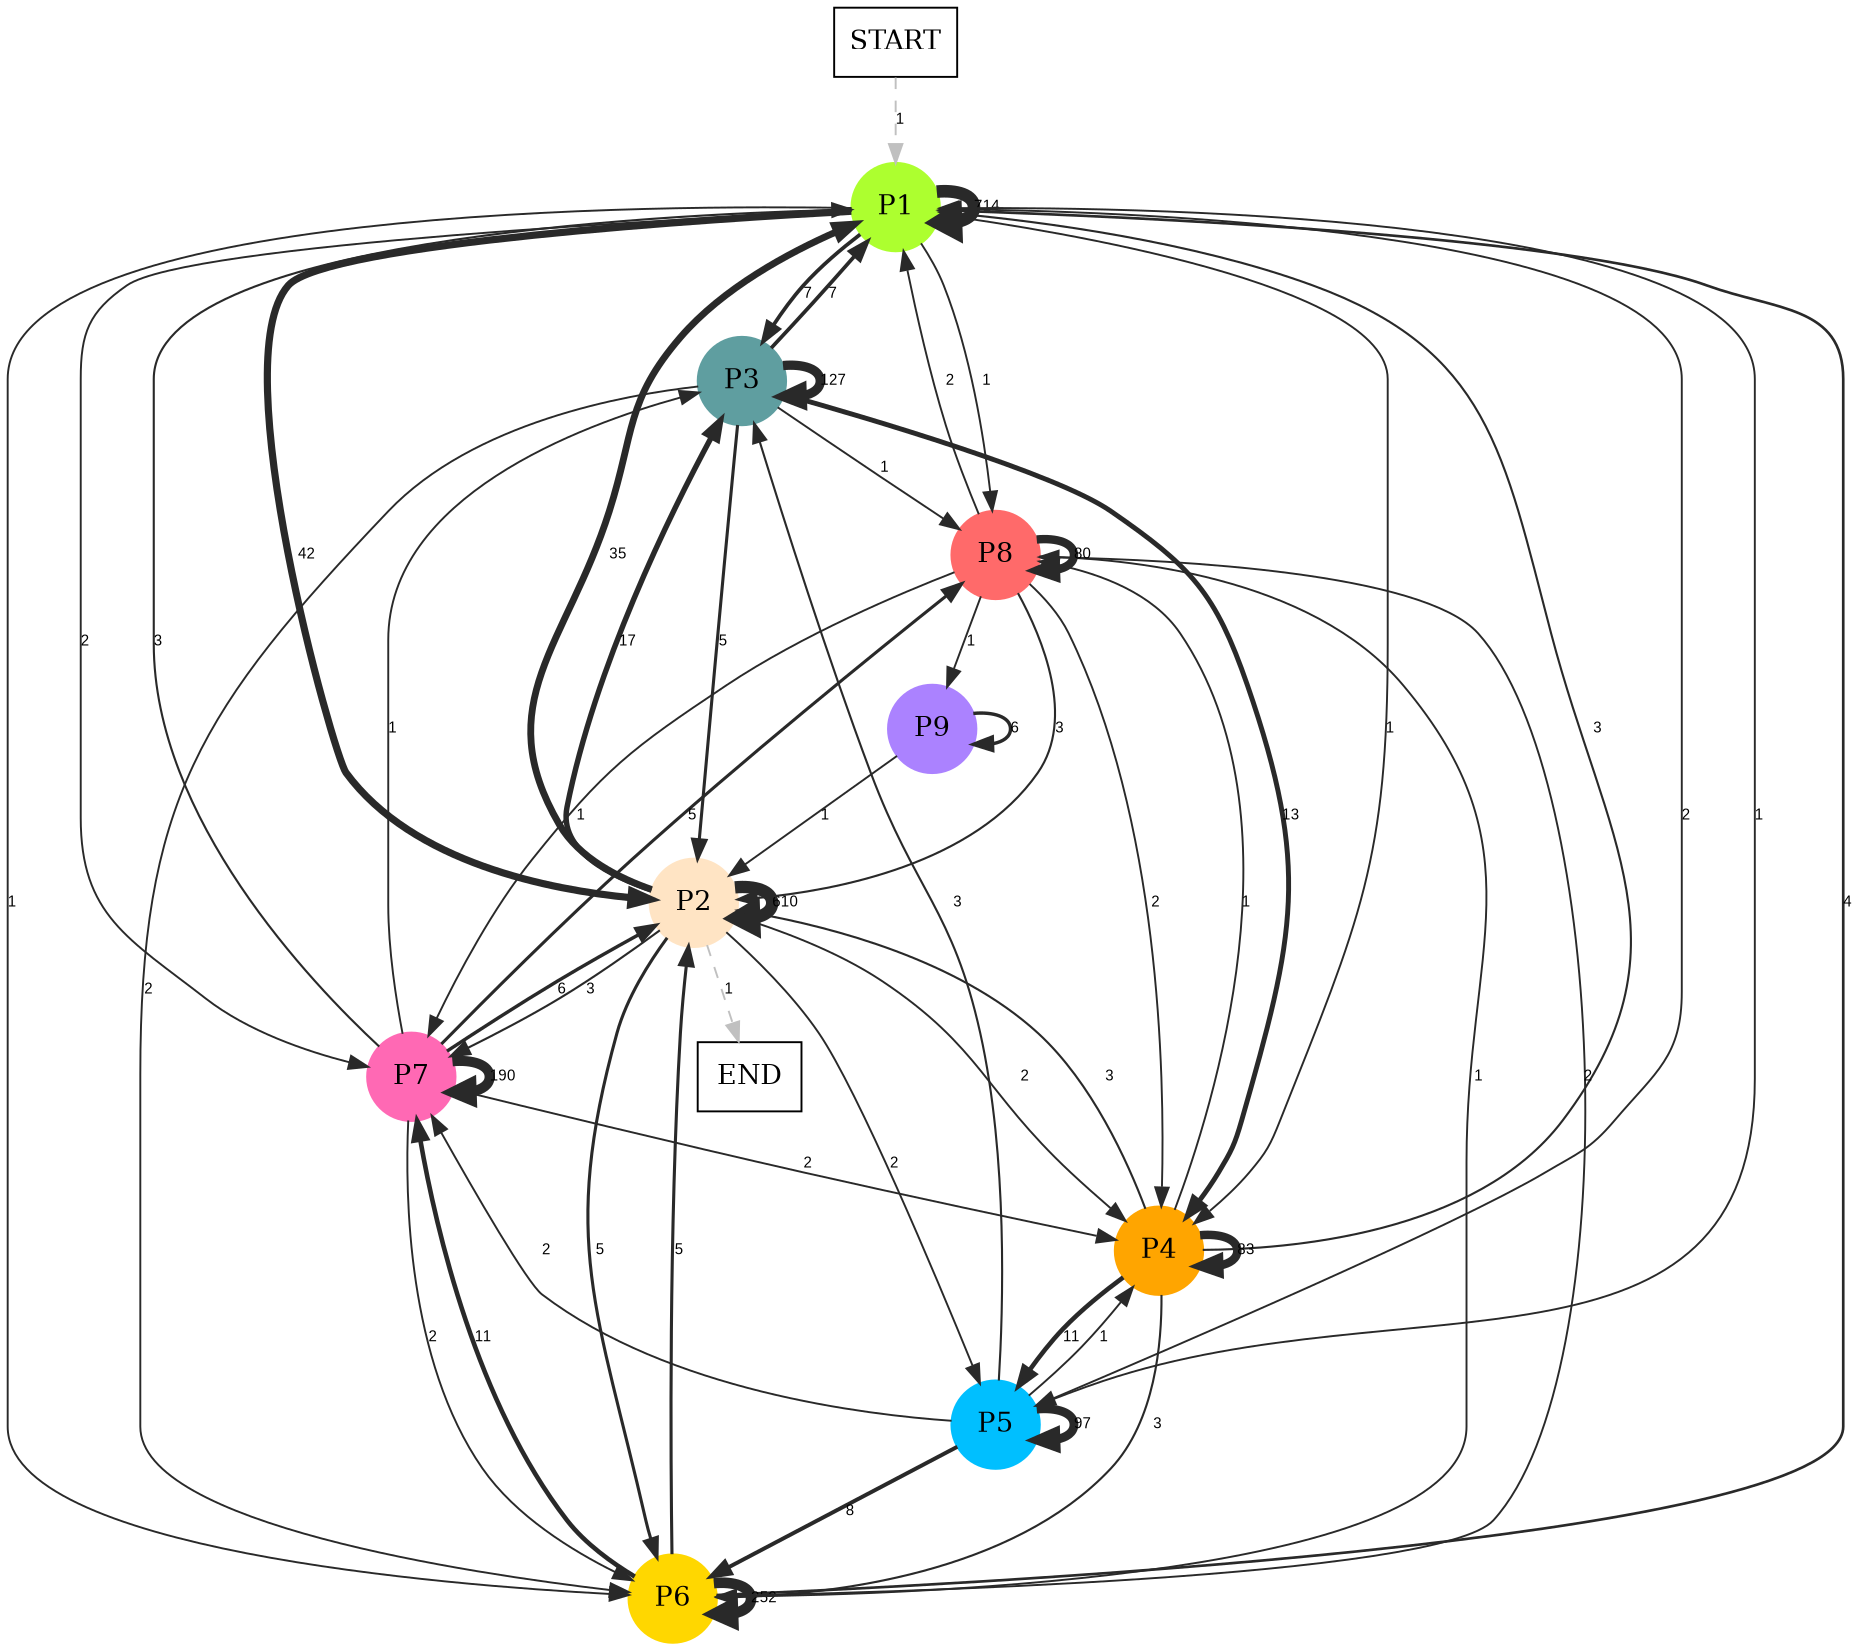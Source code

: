digraph graphname {
	dpi = 150
	size="16,11!";
	margin = 0;
"P1" [shape=circle, color=greenyellow, style=filled]"P3" [shape=circle, color=cadetblue, style=filled]"P2" [shape=circle, color=bisque, style=filled]"P4" [shape=circle, color=orange, style=filled]"P5" [shape=circle, color=deepskyblue, style=filled]"P6" [shape=circle, color=gold, style=filled]"P7" [shape=circle, color=hotpink, style=filled]"P8" [shape=circle, color=indianred1, style=filled]"P9" [shape=circle, color=mediumpurple1, style=filled]"START" [shape=box, fillcolor=white, style=filled, color=black]"END" [shape=box, fillcolor=white, style=filled, color=black]"P1" -> "P1" [ color=grey16 penwidth = "6.570882962339584"label ="714" labelfloat=false fontname="Arial" fontsize=8]
"P1" -> "P3" [ color=grey16 penwidth = "1.9459101490553132"label ="7" labelfloat=false fontname="Arial" fontsize=8]
"P1" -> "P2" [ color=grey16 penwidth = "3.7376696182833684"label ="42" labelfloat=false fontname="Arial" fontsize=8]
"P1" -> "P4" [ color=grey16 penwidth = "1"label ="1" labelfloat=false fontname="Arial" fontsize=8]
"P1" -> "P5" [ color=grey16 penwidth = "1"label ="2" labelfloat=false fontname="Arial" fontsize=8]
"P1" -> "P6" [ color=grey16 penwidth = "1"label ="1" labelfloat=false fontname="Arial" fontsize=8]
"P1" -> "P7" [ color=grey16 penwidth = "1"label ="2" labelfloat=false fontname="Arial" fontsize=8]
"P1" -> "P8" [ color=grey16 penwidth = "1"label ="1" labelfloat=false fontname="Arial" fontsize=8]
"P3" -> "P1" [ color=grey16 penwidth = "1.9459101490553132"label ="7" labelfloat=false fontname="Arial" fontsize=8]
"P3" -> "P3" [ color=grey16 penwidth = "4.844187086458591"label ="127" labelfloat=false fontname="Arial" fontsize=8]
"P3" -> "P2" [ color=grey16 penwidth = "1.6094379124341003"label ="5" labelfloat=false fontname="Arial" fontsize=8]
"P3" -> "P4" [ color=grey16 penwidth = "2.5649493574615367"label ="13" labelfloat=false fontname="Arial" fontsize=8]
"P3" -> "P6" [ color=grey16 penwidth = "1"label ="2" labelfloat=false fontname="Arial" fontsize=8]
"P3" -> "P8" [ color=grey16 penwidth = "1"label ="1" labelfloat=false fontname="Arial" fontsize=8]
"P2" -> "P1" [ color=grey16 penwidth = "3.5553480614894135"label ="35" labelfloat=false fontname="Arial" fontsize=8]
"P2" -> "P3" [ color=grey16 penwidth = "2.833213344056216"label ="17" labelfloat=false fontname="Arial" fontsize=8]
"P2" -> "P2" [ color=grey16 penwidth = "6.413458957167357"label ="610" labelfloat=false fontname="Arial" fontsize=8]
"P2" -> "P4" [ color=grey16 penwidth = "1"label ="2" labelfloat=false fontname="Arial" fontsize=8]
"P2" -> "P5" [ color=grey16 penwidth = "1"label ="2" labelfloat=false fontname="Arial" fontsize=8]
"P2" -> "P6" [ color=grey16 penwidth = "1.6094379124341003"label ="5" labelfloat=false fontname="Arial" fontsize=8]
"P2" -> "P7" [ color=grey16 penwidth = "1.0986122886681098"label ="3" labelfloat=false fontname="Arial" fontsize=8]
"P2" -> "END" [ style = dashed color=grey label ="1" labelfloat=false fontname="Arial" fontsize=8]
"P4" -> "P1" [ color=grey16 penwidth = "1.0986122886681098"label ="3" labelfloat=false fontname="Arial" fontsize=8]
"P4" -> "P2" [ color=grey16 penwidth = "1.0986122886681098"label ="3" labelfloat=false fontname="Arial" fontsize=8]
"P4" -> "P4" [ color=grey16 penwidth = "4.418840607796598"label ="83" labelfloat=false fontname="Arial" fontsize=8]
"P4" -> "P5" [ color=grey16 penwidth = "2.3978952727983707"label ="11" labelfloat=false fontname="Arial" fontsize=8]
"P4" -> "P6" [ color=grey16 penwidth = "1.0986122886681098"label ="3" labelfloat=false fontname="Arial" fontsize=8]
"P4" -> "P8" [ color=grey16 penwidth = "1"label ="1" labelfloat=false fontname="Arial" fontsize=8]
"P5" -> "P1" [ color=grey16 penwidth = "1"label ="1" labelfloat=false fontname="Arial" fontsize=8]
"P5" -> "P3" [ color=grey16 penwidth = "1.0986122886681098"label ="3" labelfloat=false fontname="Arial" fontsize=8]
"P5" -> "P4" [ color=grey16 penwidth = "1"label ="1" labelfloat=false fontname="Arial" fontsize=8]
"P5" -> "P5" [ color=grey16 penwidth = "4.574710978503383"label ="97" labelfloat=false fontname="Arial" fontsize=8]
"P5" -> "P6" [ color=grey16 penwidth = "2.0794415416798357"label ="8" labelfloat=false fontname="Arial" fontsize=8]
"P5" -> "P7" [ color=grey16 penwidth = "1"label ="2" labelfloat=false fontname="Arial" fontsize=8]
"P6" -> "P1" [ color=grey16 penwidth = "1.3862943611198906"label ="4" labelfloat=false fontname="Arial" fontsize=8]
"P6" -> "P2" [ color=grey16 penwidth = "1.6094379124341003"label ="5" labelfloat=false fontname="Arial" fontsize=8]
"P6" -> "P6" [ color=grey16 penwidth = "5.529429087511423"label ="252" labelfloat=false fontname="Arial" fontsize=8]
"P6" -> "P7" [ color=grey16 penwidth = "2.3978952727983707"label ="11" labelfloat=false fontname="Arial" fontsize=8]
"P6" -> "P8" [ color=grey16 penwidth = "1"label ="2" labelfloat=false fontname="Arial" fontsize=8]
"P7" -> "P1" [ color=grey16 penwidth = "1.0986122886681098"label ="3" labelfloat=false fontname="Arial" fontsize=8]
"P7" -> "P3" [ color=grey16 penwidth = "1"label ="1" labelfloat=false fontname="Arial" fontsize=8]
"P7" -> "P2" [ color=grey16 penwidth = "1.791759469228055"label ="6" labelfloat=false fontname="Arial" fontsize=8]
"P7" -> "P4" [ color=grey16 penwidth = "1"label ="2" labelfloat=false fontname="Arial" fontsize=8]
"P7" -> "P6" [ color=grey16 penwidth = "1"label ="2" labelfloat=false fontname="Arial" fontsize=8]
"P7" -> "P7" [ color=grey16 penwidth = "5.247024072160486"label ="190" labelfloat=false fontname="Arial" fontsize=8]
"P7" -> "P8" [ color=grey16 penwidth = "1.6094379124341003"label ="5" labelfloat=false fontname="Arial" fontsize=8]
"P8" -> "P1" [ color=grey16 penwidth = "1"label ="2" labelfloat=false fontname="Arial" fontsize=8]
"P8" -> "P2" [ color=grey16 penwidth = "1.0986122886681098"label ="3" labelfloat=false fontname="Arial" fontsize=8]
"P8" -> "P4" [ color=grey16 penwidth = "1"label ="2" labelfloat=false fontname="Arial" fontsize=8]
"P8" -> "P6" [ color=grey16 penwidth = "1"label ="1" labelfloat=false fontname="Arial" fontsize=8]
"P8" -> "P7" [ color=grey16 penwidth = "1"label ="1" labelfloat=false fontname="Arial" fontsize=8]
"P8" -> "P8" [ color=grey16 penwidth = "4.382026634673881"label ="80" labelfloat=false fontname="Arial" fontsize=8]
"P8" -> "P9" [ color=grey16 penwidth = "1"label ="1" labelfloat=false fontname="Arial" fontsize=8]
"P9" -> "P2" [ color=grey16 penwidth = "1"label ="1" labelfloat=false fontname="Arial" fontsize=8]
"P9" -> "P9" [ color=grey16 penwidth = "1.791759469228055"label ="6" labelfloat=false fontname="Arial" fontsize=8]
"START" -> "P1" [ style = dashed color=grey label ="1" labelfloat=false fontname="Arial" fontsize=8]
}